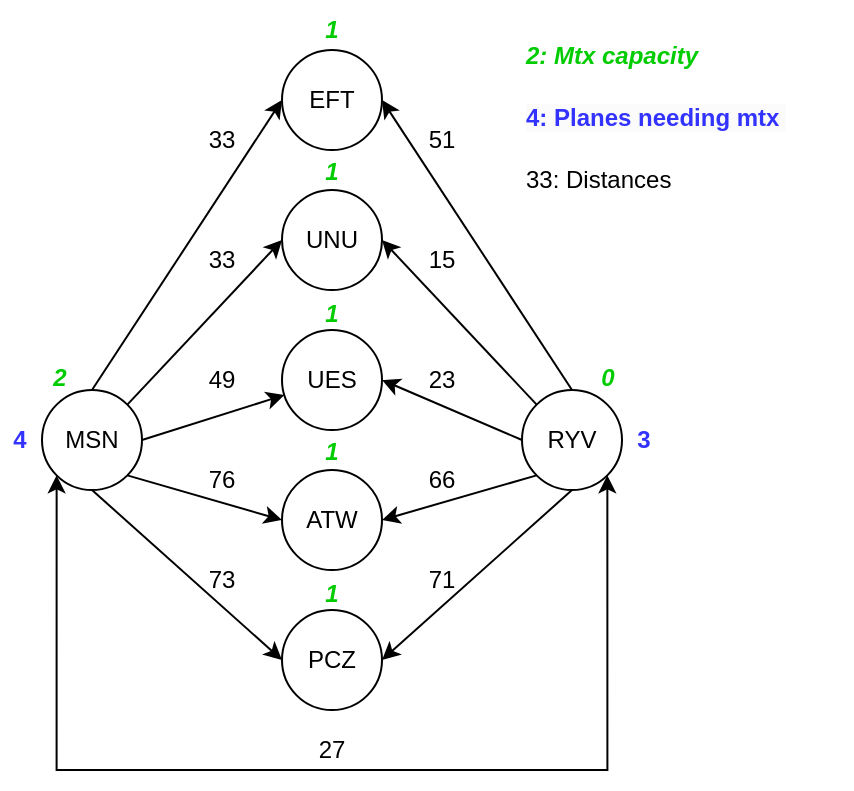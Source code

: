<mxfile version="22.0.3" type="device">
  <diagram id="R2lEEEUBdFMjLlhIrx00" name="1:1">
    <mxGraphModel dx="622" dy="401" grid="0" gridSize="10" guides="1" tooltips="1" connect="1" arrows="1" fold="1" page="1" pageScale="1" pageWidth="850" pageHeight="1100" math="0" shadow="0" extFonts="Permanent Marker^https://fonts.googleapis.com/css?family=Permanent+Marker">
      <root>
        <mxCell id="0" />
        <mxCell id="1" parent="0" />
        <mxCell id="6Qk-c6x9b5MRVzB00tFX-8" style="rounded=0;orthogonalLoop=1;jettySize=auto;html=1;exitX=1;exitY=0;exitDx=0;exitDy=0;entryX=0;entryY=0.5;entryDx=0;entryDy=0;" parent="1" source="6Qk-c6x9b5MRVzB00tFX-1" target="6Qk-c6x9b5MRVzB00tFX-4" edge="1">
          <mxGeometry relative="1" as="geometry" />
        </mxCell>
        <mxCell id="6Qk-c6x9b5MRVzB00tFX-9" style="rounded=0;orthogonalLoop=1;jettySize=auto;html=1;exitX=1;exitY=0.5;exitDx=0;exitDy=0;" parent="1" source="6Qk-c6x9b5MRVzB00tFX-1" target="6Qk-c6x9b5MRVzB00tFX-3" edge="1">
          <mxGeometry relative="1" as="geometry" />
        </mxCell>
        <mxCell id="6Qk-c6x9b5MRVzB00tFX-10" style="rounded=0;orthogonalLoop=1;jettySize=auto;html=1;exitX=1;exitY=1;exitDx=0;exitDy=0;entryX=0;entryY=0.5;entryDx=0;entryDy=0;" parent="1" source="6Qk-c6x9b5MRVzB00tFX-1" target="6Qk-c6x9b5MRVzB00tFX-5" edge="1">
          <mxGeometry relative="1" as="geometry" />
        </mxCell>
        <mxCell id="6Qk-c6x9b5MRVzB00tFX-11" style="rounded=0;orthogonalLoop=1;jettySize=auto;html=1;exitX=0.5;exitY=1;exitDx=0;exitDy=0;entryX=0;entryY=0.5;entryDx=0;entryDy=0;" parent="1" source="6Qk-c6x9b5MRVzB00tFX-1" target="6Qk-c6x9b5MRVzB00tFX-6" edge="1">
          <mxGeometry relative="1" as="geometry" />
        </mxCell>
        <mxCell id="6Qk-c6x9b5MRVzB00tFX-39" style="rounded=0;orthogonalLoop=1;jettySize=auto;html=1;exitX=0.5;exitY=0;exitDx=0;exitDy=0;entryX=0;entryY=0.5;entryDx=0;entryDy=0;" parent="1" source="6Qk-c6x9b5MRVzB00tFX-1" target="6Qk-c6x9b5MRVzB00tFX-38" edge="1">
          <mxGeometry relative="1" as="geometry" />
        </mxCell>
        <mxCell id="6Qk-c6x9b5MRVzB00tFX-47" style="edgeStyle=orthogonalEdgeStyle;rounded=0;orthogonalLoop=1;jettySize=auto;html=1;exitX=0;exitY=1;exitDx=0;exitDy=0;entryX=1;entryY=1;entryDx=0;entryDy=0;endArrow=classic;endFill=1;startArrow=classic;startFill=1;" parent="1" source="6Qk-c6x9b5MRVzB00tFX-1" target="6Qk-c6x9b5MRVzB00tFX-2" edge="1">
          <mxGeometry relative="1" as="geometry">
            <Array as="points">
              <mxPoint x="72" y="400" />
              <mxPoint x="348" y="400" />
            </Array>
          </mxGeometry>
        </mxCell>
        <mxCell id="6Qk-c6x9b5MRVzB00tFX-1" value="MSN" style="ellipse;whiteSpace=wrap;html=1;aspect=fixed;" parent="1" vertex="1">
          <mxGeometry x="65" y="210" width="50" height="50" as="geometry" />
        </mxCell>
        <mxCell id="6Qk-c6x9b5MRVzB00tFX-12" style="rounded=0;orthogonalLoop=1;jettySize=auto;html=1;exitX=0;exitY=0;exitDx=0;exitDy=0;entryX=1;entryY=0.5;entryDx=0;entryDy=0;" parent="1" source="6Qk-c6x9b5MRVzB00tFX-2" target="6Qk-c6x9b5MRVzB00tFX-4" edge="1">
          <mxGeometry relative="1" as="geometry" />
        </mxCell>
        <mxCell id="6Qk-c6x9b5MRVzB00tFX-13" style="rounded=0;orthogonalLoop=1;jettySize=auto;html=1;exitX=0;exitY=0.5;exitDx=0;exitDy=0;entryX=1;entryY=0.5;entryDx=0;entryDy=0;" parent="1" source="6Qk-c6x9b5MRVzB00tFX-2" target="6Qk-c6x9b5MRVzB00tFX-3" edge="1">
          <mxGeometry relative="1" as="geometry" />
        </mxCell>
        <mxCell id="6Qk-c6x9b5MRVzB00tFX-14" style="rounded=0;orthogonalLoop=1;jettySize=auto;html=1;exitX=0;exitY=1;exitDx=0;exitDy=0;entryX=1;entryY=0.5;entryDx=0;entryDy=0;" parent="1" source="6Qk-c6x9b5MRVzB00tFX-2" target="6Qk-c6x9b5MRVzB00tFX-5" edge="1">
          <mxGeometry relative="1" as="geometry" />
        </mxCell>
        <mxCell id="6Qk-c6x9b5MRVzB00tFX-15" style="rounded=0;orthogonalLoop=1;jettySize=auto;html=1;exitX=0.5;exitY=1;exitDx=0;exitDy=0;entryX=1;entryY=0.5;entryDx=0;entryDy=0;" parent="1" source="6Qk-c6x9b5MRVzB00tFX-2" target="6Qk-c6x9b5MRVzB00tFX-6" edge="1">
          <mxGeometry relative="1" as="geometry" />
        </mxCell>
        <mxCell id="6Qk-c6x9b5MRVzB00tFX-40" style="rounded=0;orthogonalLoop=1;jettySize=auto;html=1;exitX=0.5;exitY=0;exitDx=0;exitDy=0;entryX=1;entryY=0.5;entryDx=0;entryDy=0;" parent="1" source="6Qk-c6x9b5MRVzB00tFX-2" target="6Qk-c6x9b5MRVzB00tFX-38" edge="1">
          <mxGeometry relative="1" as="geometry" />
        </mxCell>
        <mxCell id="6Qk-c6x9b5MRVzB00tFX-2" value="RYV" style="ellipse;whiteSpace=wrap;html=1;aspect=fixed;" parent="1" vertex="1">
          <mxGeometry x="305" y="210" width="50" height="50" as="geometry" />
        </mxCell>
        <mxCell id="6Qk-c6x9b5MRVzB00tFX-3" value="UES" style="ellipse;whiteSpace=wrap;html=1;aspect=fixed;" parent="1" vertex="1">
          <mxGeometry x="185" y="180" width="50" height="50" as="geometry" />
        </mxCell>
        <mxCell id="6Qk-c6x9b5MRVzB00tFX-4" value="UNU" style="ellipse;whiteSpace=wrap;html=1;aspect=fixed;" parent="1" vertex="1">
          <mxGeometry x="185" y="110" width="50" height="50" as="geometry" />
        </mxCell>
        <mxCell id="6Qk-c6x9b5MRVzB00tFX-5" value="ATW" style="ellipse;whiteSpace=wrap;html=1;aspect=fixed;" parent="1" vertex="1">
          <mxGeometry x="185" y="250" width="50" height="50" as="geometry" />
        </mxCell>
        <mxCell id="6Qk-c6x9b5MRVzB00tFX-6" value="PCZ" style="ellipse;whiteSpace=wrap;html=1;aspect=fixed;" parent="1" vertex="1">
          <mxGeometry x="185" y="320" width="50" height="50" as="geometry" />
        </mxCell>
        <mxCell id="6Qk-c6x9b5MRVzB00tFX-16" value="4" style="text;html=1;strokeColor=none;fillColor=none;align=center;verticalAlign=middle;whiteSpace=wrap;rounded=0;fontColor=#3333FF;fontStyle=1" parent="1" vertex="1">
          <mxGeometry x="44" y="220" width="20" height="30" as="geometry" />
        </mxCell>
        <mxCell id="6Qk-c6x9b5MRVzB00tFX-17" value="33" style="text;html=1;strokeColor=none;fillColor=none;align=center;verticalAlign=middle;whiteSpace=wrap;rounded=0;" parent="1" vertex="1">
          <mxGeometry x="145" y="130" width="20" height="30" as="geometry" />
        </mxCell>
        <mxCell id="6Qk-c6x9b5MRVzB00tFX-18" value="71" style="text;html=1;strokeColor=none;fillColor=none;align=center;verticalAlign=middle;whiteSpace=wrap;rounded=0;" parent="1" vertex="1">
          <mxGeometry x="255" y="290" width="20" height="30" as="geometry" />
        </mxCell>
        <mxCell id="6Qk-c6x9b5MRVzB00tFX-19" value="66" style="text;html=1;strokeColor=none;fillColor=none;align=center;verticalAlign=middle;whiteSpace=wrap;rounded=0;" parent="1" vertex="1">
          <mxGeometry x="255" y="240" width="20" height="30" as="geometry" />
        </mxCell>
        <mxCell id="6Qk-c6x9b5MRVzB00tFX-20" value="23" style="text;html=1;strokeColor=none;fillColor=none;align=center;verticalAlign=middle;whiteSpace=wrap;rounded=0;" parent="1" vertex="1">
          <mxGeometry x="255" y="190" width="20" height="30" as="geometry" />
        </mxCell>
        <mxCell id="6Qk-c6x9b5MRVzB00tFX-21" value="15" style="text;html=1;strokeColor=none;fillColor=none;align=center;verticalAlign=middle;whiteSpace=wrap;rounded=0;" parent="1" vertex="1">
          <mxGeometry x="255" y="130" width="20" height="30" as="geometry" />
        </mxCell>
        <mxCell id="6Qk-c6x9b5MRVzB00tFX-22" value="73" style="text;html=1;strokeColor=none;fillColor=none;align=center;verticalAlign=middle;whiteSpace=wrap;rounded=0;" parent="1" vertex="1">
          <mxGeometry x="145" y="290" width="20" height="30" as="geometry" />
        </mxCell>
        <mxCell id="6Qk-c6x9b5MRVzB00tFX-23" value="76" style="text;html=1;strokeColor=none;fillColor=none;align=center;verticalAlign=middle;whiteSpace=wrap;rounded=0;" parent="1" vertex="1">
          <mxGeometry x="145" y="240" width="20" height="30" as="geometry" />
        </mxCell>
        <mxCell id="6Qk-c6x9b5MRVzB00tFX-24" value="49" style="text;html=1;strokeColor=none;fillColor=none;align=center;verticalAlign=middle;whiteSpace=wrap;rounded=0;" parent="1" vertex="1">
          <mxGeometry x="145" y="190" width="20" height="30" as="geometry" />
        </mxCell>
        <mxCell id="6Qk-c6x9b5MRVzB00tFX-28" value="3" style="text;html=1;strokeColor=none;fillColor=none;align=center;verticalAlign=middle;whiteSpace=wrap;rounded=0;fontColor=#3333FF;fontStyle=1" parent="1" vertex="1">
          <mxGeometry x="356" y="220" width="20" height="30" as="geometry" />
        </mxCell>
        <mxCell id="6Qk-c6x9b5MRVzB00tFX-29" value="0" style="text;html=1;strokeColor=none;fillColor=none;align=center;verticalAlign=middle;whiteSpace=wrap;rounded=0;fontColor=#00CC00;fontStyle=3" parent="1" vertex="1">
          <mxGeometry x="338" y="189" width="20" height="30" as="geometry" />
        </mxCell>
        <mxCell id="6Qk-c6x9b5MRVzB00tFX-32" value="1" style="text;html=1;strokeColor=none;fillColor=none;align=center;verticalAlign=middle;whiteSpace=wrap;rounded=0;fontColor=#00CC00;fontStyle=3" parent="1" vertex="1">
          <mxGeometry x="200" y="297" width="20" height="30" as="geometry" />
        </mxCell>
        <mxCell id="6Qk-c6x9b5MRVzB00tFX-33" value="1" style="text;html=1;strokeColor=none;fillColor=none;align=center;verticalAlign=middle;whiteSpace=wrap;rounded=0;fontColor=#00CC00;fontStyle=3" parent="1" vertex="1">
          <mxGeometry x="200" y="226" width="20" height="30" as="geometry" />
        </mxCell>
        <mxCell id="6Qk-c6x9b5MRVzB00tFX-34" value="1" style="text;html=1;strokeColor=none;fillColor=none;align=center;verticalAlign=middle;whiteSpace=wrap;rounded=0;fontColor=#00CC00;fontStyle=3" parent="1" vertex="1">
          <mxGeometry x="200" y="157" width="20" height="30" as="geometry" />
        </mxCell>
        <mxCell id="6Qk-c6x9b5MRVzB00tFX-35" value="1" style="text;html=1;strokeColor=none;fillColor=none;align=center;verticalAlign=middle;whiteSpace=wrap;rounded=0;fontColor=#00CC00;fontStyle=3" parent="1" vertex="1">
          <mxGeometry x="200" y="86" width="20" height="30" as="geometry" />
        </mxCell>
        <mxCell id="6Qk-c6x9b5MRVzB00tFX-36" value="2" style="text;html=1;strokeColor=none;fillColor=none;align=center;verticalAlign=middle;whiteSpace=wrap;rounded=0;fontColor=#00CC00;fontStyle=3" parent="1" vertex="1">
          <mxGeometry x="64" y="189" width="20" height="30" as="geometry" />
        </mxCell>
        <mxCell id="6Qk-c6x9b5MRVzB00tFX-38" value="EFT" style="ellipse;whiteSpace=wrap;html=1;aspect=fixed;" parent="1" vertex="1">
          <mxGeometry x="185" y="40" width="50" height="50" as="geometry" />
        </mxCell>
        <mxCell id="6Qk-c6x9b5MRVzB00tFX-41" value="1" style="text;html=1;strokeColor=none;fillColor=none;align=center;verticalAlign=middle;whiteSpace=wrap;rounded=0;fontColor=#00CC00;fontStyle=3" parent="1" vertex="1">
          <mxGeometry x="200" y="15" width="20" height="30" as="geometry" />
        </mxCell>
        <mxCell id="6Qk-c6x9b5MRVzB00tFX-42" value="33" style="text;html=1;strokeColor=none;fillColor=none;align=center;verticalAlign=middle;whiteSpace=wrap;rounded=0;" parent="1" vertex="1">
          <mxGeometry x="145" y="70" width="20" height="30" as="geometry" />
        </mxCell>
        <mxCell id="6Qk-c6x9b5MRVzB00tFX-43" value="51" style="text;html=1;strokeColor=none;fillColor=none;align=center;verticalAlign=middle;whiteSpace=wrap;rounded=0;" parent="1" vertex="1">
          <mxGeometry x="255" y="70" width="20" height="30" as="geometry" />
        </mxCell>
        <mxCell id="6Qk-c6x9b5MRVzB00tFX-44" value="2:&amp;nbsp;Mtx capacity" style="text;html=1;strokeColor=none;fillColor=none;align=left;verticalAlign=middle;whiteSpace=wrap;rounded=0;fontColor=#00CC00;fontStyle=3" parent="1" vertex="1">
          <mxGeometry x="305" y="30" width="115" height="25" as="geometry" />
        </mxCell>
        <mxCell id="6Qk-c6x9b5MRVzB00tFX-45" value="&lt;span style=&quot;color: rgb(51, 51, 255); font-family: Helvetica; font-size: 12px; font-style: normal; font-variant-ligatures: normal; font-variant-caps: normal; font-weight: 700; letter-spacing: normal; orphans: 2; text-align: center; text-indent: 0px; text-transform: none; widows: 2; word-spacing: 0px; -webkit-text-stroke-width: 0px; background-color: rgb(251, 251, 251); text-decoration-thickness: initial; text-decoration-style: initial; text-decoration-color: initial; float: none; display: inline !important;&quot;&gt;4:&amp;nbsp;Planes needing mtx&amp;nbsp;&lt;/span&gt;" style="text;whiteSpace=wrap;html=1;" parent="1" vertex="1">
          <mxGeometry x="305" y="60" width="165" height="25" as="geometry" />
        </mxCell>
        <mxCell id="6Qk-c6x9b5MRVzB00tFX-46" value="33: Distances&amp;nbsp;" style="text;html=1;strokeColor=none;fillColor=none;align=left;verticalAlign=middle;whiteSpace=wrap;rounded=0;" parent="1" vertex="1">
          <mxGeometry x="305" y="90" width="125" height="30" as="geometry" />
        </mxCell>
        <mxCell id="6Qk-c6x9b5MRVzB00tFX-49" value="27" style="text;html=1;strokeColor=none;fillColor=none;align=center;verticalAlign=middle;whiteSpace=wrap;rounded=0;" parent="1" vertex="1">
          <mxGeometry x="200" y="375" width="20" height="30" as="geometry" />
        </mxCell>
      </root>
    </mxGraphModel>
  </diagram>
</mxfile>

